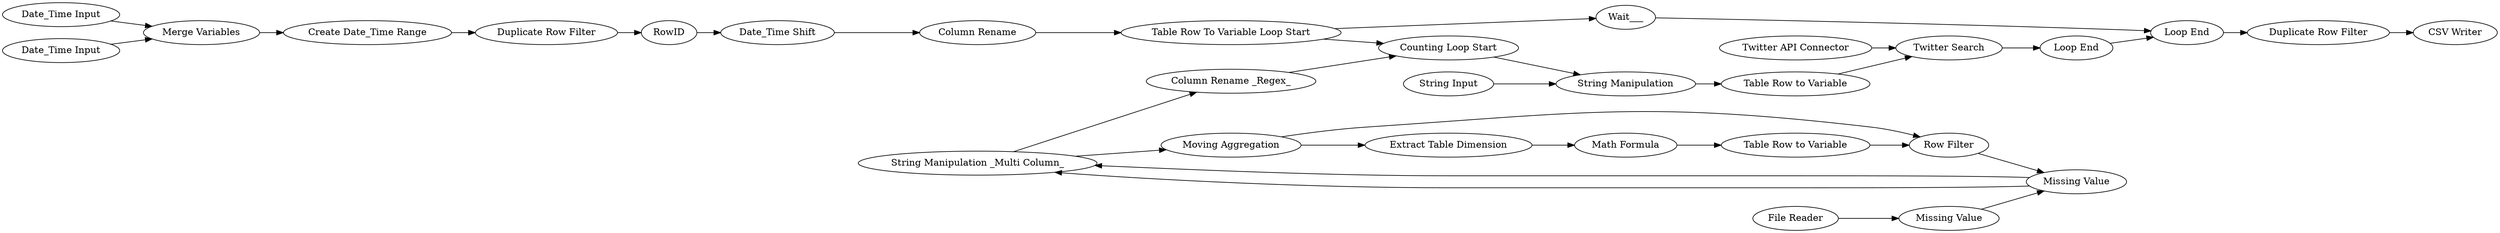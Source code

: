 digraph {
	7 [label=Wait___]
	417 [label="Twitter API Connector"]
	1348 [label="Moving Aggregation"]
	1349 [label="Row Filter"]
	1351 [label="Column Filter"]
	1352 [label=Transpose]
	1351 [label="Missing Value"]
	1352 [label="String Manipulation _Multi Column_"]
	1368 [label="Duplicate Row Filter"]
	1380 [label="Extract Table Dimension"]
	1385 [label="Math Formula"]
	1386 [label="Table Row to Variable"]
	1388 [label="Column Rename _Regex_"]
	1393 [label="Table Row To Variable Loop Start"]
	1394 [label="String Manipulation"]
	1395 [label="Counting Loop Start"]
	1398 [label="Twitter Search"]
	1437 [label="Date_Time Input"]
	1390 [label="Merge Variables"]
	1391 [label="Create Date_Time Range"]
	1392 [label="Duplicate Row Filter"]
	1405 [label=RowID]
	1435 [label="Date_Time Shift"]
	1436 [label="Column Rename"]
	1439 [label="Date_Time Input"]
	1446 [label="Missing Value"]
	1447 [label="File Reader"]
	1448 [label="Table Row to Variable"]
	1449 [label="Loop End"]
	1450 [label="Loop End"]
	1454 [label="String Input"]
	1455 [label="CSV Writer"]
	1351 -> 1352
	1380 -> 1385
	1385 -> 1386
	1390 -> 1391
	1391 -> 1392
	1392 -> 1405
	1405 -> 1435
	1435 -> 1436
	7 -> 1450
	417 -> 1398
	1348 -> 1349
	1348 -> 1380
	1349 -> 1351
	1351 -> 1352
	1352 -> 1388
	1352 -> 1348
	1368 -> 1455
	1386 -> 1349
	1388 -> 1395
	1393 -> 1395
	1393 -> 7
	1394 -> 1448
	1395 -> 1394
	1398 -> 1449
	1437 -> 1390
	1436 -> 1393
	1439 -> 1390
	1446 -> 1351
	1447 -> 1446
	1448 -> 1398
	1449 -> 1450
	1450 -> 1368
	1454 -> 1394
	rankdir=LR
}
